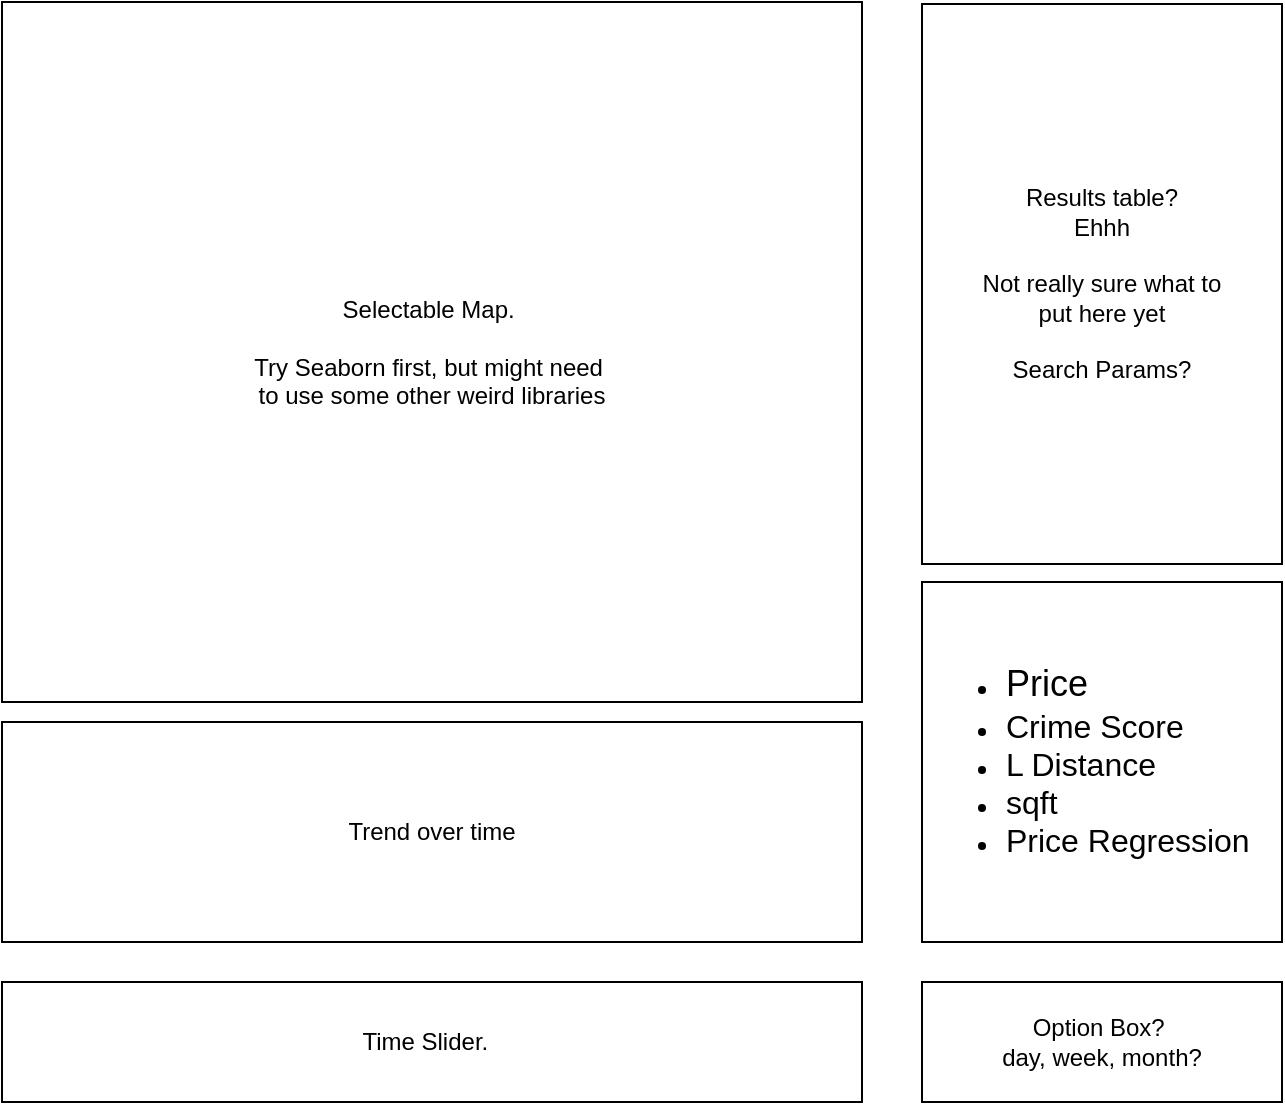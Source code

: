 <mxfile>
    <diagram id="vCxmcyvYUJ1T7m7YYW19" name="Page-1">
        <mxGraphModel dx="868" dy="641" grid="1" gridSize="10" guides="1" tooltips="1" connect="1" arrows="1" fold="1" page="1" pageScale="1" pageWidth="850" pageHeight="1100" math="0" shadow="0">
            <root>
                <mxCell id="0"/>
                <mxCell id="1" parent="0"/>
                <mxCell id="2" value="Selectable Map.&amp;nbsp;&lt;br&gt;&lt;br&gt;Try Seaborn first, but might need&amp;nbsp;&lt;br&gt;to use some other weird libraries&lt;br&gt;" style="rounded=0;whiteSpace=wrap;html=1;" vertex="1" parent="1">
                    <mxGeometry x="50" y="50" width="430" height="350" as="geometry"/>
                </mxCell>
                <mxCell id="3" value="Time Slider.&amp;nbsp;&amp;nbsp;" style="rounded=0;whiteSpace=wrap;html=1;" vertex="1" parent="1">
                    <mxGeometry x="50" y="540" width="430" height="60" as="geometry"/>
                </mxCell>
                <mxCell id="4" value="" style="rounded=0;whiteSpace=wrap;html=1;" vertex="1" parent="1">
                    <mxGeometry x="510" y="340" width="180" height="180" as="geometry"/>
                </mxCell>
                <mxCell id="6" value="Results table?&lt;br&gt;Ehhh&lt;br&gt;&lt;br&gt;Not really sure what to&lt;br&gt;put here yet&lt;br&gt;&lt;br&gt;Search Params?" style="rounded=0;whiteSpace=wrap;html=1;" vertex="1" parent="1">
                    <mxGeometry x="510" y="51" width="180" height="280" as="geometry"/>
                </mxCell>
                <mxCell id="7" value="Option Box?&amp;nbsp; &lt;br&gt;day, week, month?" style="rounded=0;whiteSpace=wrap;html=1;" vertex="1" parent="1">
                    <mxGeometry x="510" y="540" width="180" height="60" as="geometry"/>
                </mxCell>
                <mxCell id="8" value="&lt;ul&gt;&lt;li&gt;&lt;font style=&quot;font-size: 18px;&quot;&gt;Price&lt;/font&gt;&lt;/li&gt;&lt;li&gt;&lt;font size=&quot;3&quot;&gt;Crime Score&lt;/font&gt;&lt;/li&gt;&lt;li&gt;&lt;font size=&quot;3&quot;&gt;L Distance&lt;/font&gt;&lt;/li&gt;&lt;li&gt;&lt;font size=&quot;3&quot;&gt;sqft&lt;/font&gt;&lt;/li&gt;&lt;li&gt;&lt;font size=&quot;3&quot;&gt;Price Regression&lt;/font&gt;&lt;/li&gt;&lt;/ul&gt;" style="text;strokeColor=none;fillColor=none;html=1;whiteSpace=wrap;verticalAlign=middle;overflow=hidden;" vertex="1" parent="1">
                    <mxGeometry x="510" y="340" width="180" height="180" as="geometry"/>
                </mxCell>
                <mxCell id="9" value="Trend over time" style="rounded=0;whiteSpace=wrap;html=1;" vertex="1" parent="1">
                    <mxGeometry x="50" y="410" width="430" height="110" as="geometry"/>
                </mxCell>
            </root>
        </mxGraphModel>
    </diagram>
</mxfile>